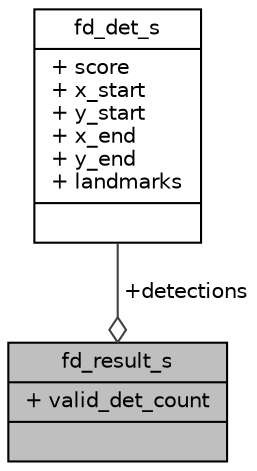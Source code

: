 digraph "fd_result_s"
{
 // INTERACTIVE_SVG=YES
 // LATEX_PDF_SIZE
  bgcolor="transparent";
  edge [fontname="Helvetica",fontsize="10",labelfontname="Helvetica",labelfontsize="10"];
  node [fontname="Helvetica",fontsize="10",shape=record];
  Node1 [label="{fd_result_s\n|+ valid_det_count\l|}",height=0.2,width=0.4,color="black", fillcolor="grey75", style="filled", fontcolor="black",tooltip=" "];
  Node2 -> Node1 [color="grey25",fontsize="10",style="solid",label=" +detections" ,arrowhead="odiamond",fontname="Helvetica"];
  Node2 [label="{fd_det_s\n|+ score\l+ x_start\l+ y_start\l+ x_end\l+ y_end\l+ landmarks\l|}",height=0.2,width=0.4,color="black",URL="$dd/d96/structfd__det__s.html",tooltip=" "];
}
